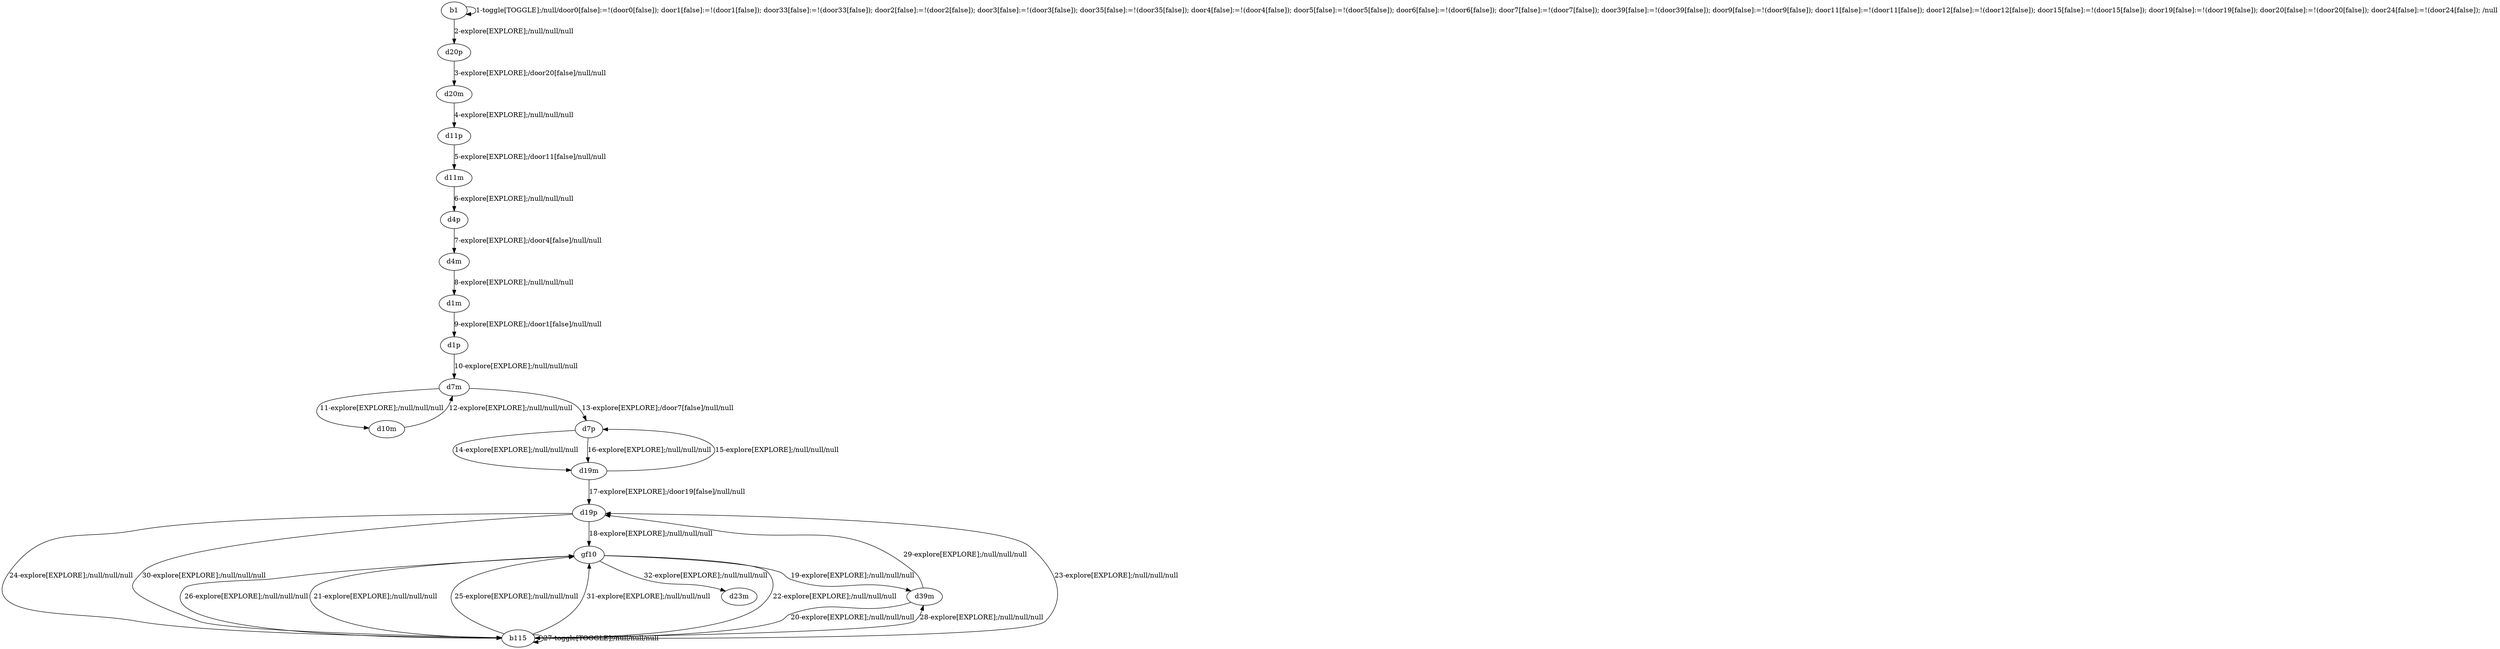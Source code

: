 # Total number of goals covered by this test: 1
# d39m --> d19p

digraph g {
"b1" -> "b1" [label = "1-toggle[TOGGLE];/null/door0[false]:=!(door0[false]); door1[false]:=!(door1[false]); door33[false]:=!(door33[false]); door2[false]:=!(door2[false]); door3[false]:=!(door3[false]); door35[false]:=!(door35[false]); door4[false]:=!(door4[false]); door5[false]:=!(door5[false]); door6[false]:=!(door6[false]); door7[false]:=!(door7[false]); door39[false]:=!(door39[false]); door9[false]:=!(door9[false]); door11[false]:=!(door11[false]); door12[false]:=!(door12[false]); door15[false]:=!(door15[false]); door19[false]:=!(door19[false]); door20[false]:=!(door20[false]); door24[false]:=!(door24[false]); /null"];
"b1" -> "d20p" [label = "2-explore[EXPLORE];/null/null/null"];
"d20p" -> "d20m" [label = "3-explore[EXPLORE];/door20[false]/null/null"];
"d20m" -> "d11p" [label = "4-explore[EXPLORE];/null/null/null"];
"d11p" -> "d11m" [label = "5-explore[EXPLORE];/door11[false]/null/null"];
"d11m" -> "d4p" [label = "6-explore[EXPLORE];/null/null/null"];
"d4p" -> "d4m" [label = "7-explore[EXPLORE];/door4[false]/null/null"];
"d4m" -> "d1m" [label = "8-explore[EXPLORE];/null/null/null"];
"d1m" -> "d1p" [label = "9-explore[EXPLORE];/door1[false]/null/null"];
"d1p" -> "d7m" [label = "10-explore[EXPLORE];/null/null/null"];
"d7m" -> "d10m" [label = "11-explore[EXPLORE];/null/null/null"];
"d10m" -> "d7m" [label = "12-explore[EXPLORE];/null/null/null"];
"d7m" -> "d7p" [label = "13-explore[EXPLORE];/door7[false]/null/null"];
"d7p" -> "d19m" [label = "14-explore[EXPLORE];/null/null/null"];
"d19m" -> "d7p" [label = "15-explore[EXPLORE];/null/null/null"];
"d7p" -> "d19m" [label = "16-explore[EXPLORE];/null/null/null"];
"d19m" -> "d19p" [label = "17-explore[EXPLORE];/door19[false]/null/null"];
"d19p" -> "gf10" [label = "18-explore[EXPLORE];/null/null/null"];
"gf10" -> "d39m" [label = "19-explore[EXPLORE];/null/null/null"];
"d39m" -> "b115" [label = "20-explore[EXPLORE];/null/null/null"];
"b115" -> "gf10" [label = "21-explore[EXPLORE];/null/null/null"];
"gf10" -> "b115" [label = "22-explore[EXPLORE];/null/null/null"];
"b115" -> "d19p" [label = "23-explore[EXPLORE];/null/null/null"];
"d19p" -> "b115" [label = "24-explore[EXPLORE];/null/null/null"];
"b115" -> "gf10" [label = "25-explore[EXPLORE];/null/null/null"];
"gf10" -> "b115" [label = "26-explore[EXPLORE];/null/null/null"];
"b115" -> "b115" [label = "27-toggle[TOGGLE];/null/null/null"];
"b115" -> "d39m" [label = "28-explore[EXPLORE];/null/null/null"];
"d39m" -> "d19p" [label = "29-explore[EXPLORE];/null/null/null"];
"d19p" -> "b115" [label = "30-explore[EXPLORE];/null/null/null"];
"b115" -> "gf10" [label = "31-explore[EXPLORE];/null/null/null"];
"gf10" -> "d23m" [label = "32-explore[EXPLORE];/null/null/null"];
}